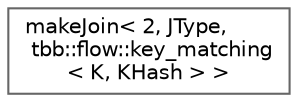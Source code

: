 digraph "类继承关系图"
{
 // LATEX_PDF_SIZE
  bgcolor="transparent";
  edge [fontname=Helvetica,fontsize=10,labelfontname=Helvetica,labelfontsize=10];
  node [fontname=Helvetica,fontsize=10,shape=box,height=0.2,width=0.4];
  rankdir="LR";
  Node0 [id="Node000000",label="makeJoin\< 2, JType,\l tbb::flow::key_matching\l\< K, KHash \> \>",height=0.2,width=0.4,color="grey40", fillcolor="white", style="filled",URL="$classmake_join_3_012_00_01_j_type_00_01tbb_1_1flow_1_1key__matching_3_01_k_00_01_k_hash_01_4_01_4.html",tooltip=" "];
}
